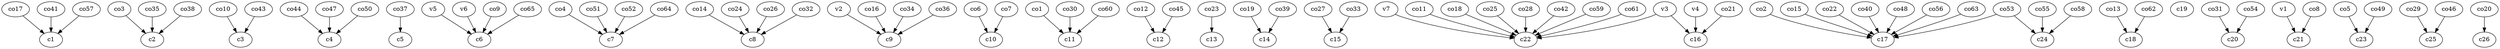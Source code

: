 strict digraph  {
c1;
c2;
c3;
c4;
c5;
c6;
c7;
c8;
c9;
c10;
c11;
c12;
c13;
c14;
c15;
c16;
c17;
c18;
c19;
c20;
c21;
c22;
c23;
c24;
c25;
c26;
v1;
v2;
v3;
v4;
v5;
v6;
v7;
co1;
co2;
co3;
co4;
co5;
co6;
co7;
co8;
co9;
co10;
co11;
co12;
co13;
co14;
co15;
co16;
co17;
co18;
co19;
co20;
co21;
co22;
co23;
co24;
co25;
co26;
co27;
co28;
co29;
co30;
co31;
co32;
co33;
co34;
co35;
co36;
co37;
co38;
co39;
co40;
co41;
co42;
co43;
co44;
co45;
co46;
co47;
co48;
co49;
co50;
co51;
co52;
co53;
co54;
co55;
co56;
co57;
co58;
co59;
co60;
co61;
co62;
co63;
co64;
co65;
v1 -> c21  [weight=1];
v2 -> c9  [weight=1];
v3 -> c22  [weight=1];
v3 -> c16  [weight=1];
v4 -> c16  [weight=1];
v5 -> c6  [weight=1];
v6 -> c6  [weight=1];
v7 -> c22  [weight=1];
co1 -> c11  [weight=1];
co2 -> c17  [weight=1];
co3 -> c2  [weight=1];
co4 -> c7  [weight=1];
co5 -> c23  [weight=1];
co6 -> c10  [weight=1];
co7 -> c10  [weight=1];
co8 -> c21  [weight=1];
co9 -> c6  [weight=1];
co10 -> c3  [weight=1];
co11 -> c22  [weight=1];
co12 -> c12  [weight=1];
co13 -> c18  [weight=1];
co14 -> c8  [weight=1];
co15 -> c17  [weight=1];
co16 -> c9  [weight=1];
co17 -> c1  [weight=1];
co18 -> c22  [weight=1];
co19 -> c14  [weight=1];
co20 -> c26  [weight=1];
co21 -> c16  [weight=1];
co22 -> c17  [weight=1];
co23 -> c13  [weight=1];
co24 -> c8  [weight=1];
co25 -> c22  [weight=1];
co26 -> c8  [weight=1];
co27 -> c15  [weight=1];
co28 -> c22  [weight=1];
co29 -> c25  [weight=1];
co30 -> c11  [weight=1];
co31 -> c20  [weight=1];
co32 -> c8  [weight=1];
co33 -> c15  [weight=1];
co34 -> c9  [weight=1];
co35 -> c2  [weight=1];
co36 -> c9  [weight=1];
co37 -> c5  [weight=1];
co38 -> c2  [weight=1];
co39 -> c14  [weight=1];
co40 -> c17  [weight=1];
co41 -> c1  [weight=1];
co42 -> c22  [weight=1];
co43 -> c3  [weight=1];
co44 -> c4  [weight=1];
co45 -> c12  [weight=1];
co46 -> c25  [weight=1];
co47 -> c4  [weight=1];
co48 -> c17  [weight=1];
co49 -> c23  [weight=1];
co50 -> c4  [weight=1];
co51 -> c7  [weight=1];
co52 -> c7  [weight=1];
co53 -> c17  [weight=1];
co53 -> c24  [weight=1];
co54 -> c20  [weight=1];
co55 -> c24  [weight=1];
co56 -> c17  [weight=1];
co57 -> c1  [weight=1];
co58 -> c24  [weight=1];
co59 -> c22  [weight=1];
co60 -> c11  [weight=1];
co61 -> c22  [weight=1];
co62 -> c18  [weight=1];
co63 -> c17  [weight=1];
co64 -> c7  [weight=1];
co65 -> c6  [weight=1];
}
